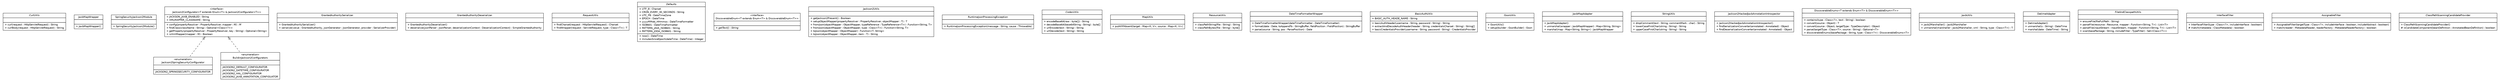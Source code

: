 #!/usr/local/bin/dot
#
# Class diagram 
# Generated by UMLGraph version R5_6-24-gf6e263 (http://www.umlgraph.org/)
#

digraph G {
	edge [fontname="Helvetica",fontsize=10,labelfontname="Helvetica",labelfontsize=10];
	node [fontname="Helvetica",fontsize=10,shape=plaintext];
	nodesep=0.25;
	ranksep=0.5;
	// cn.home1.oss.lib.common.CurlUtils
	c0 [label=<<table title="cn.home1.oss.lib.common.CurlUtils" border="0" cellborder="1" cellspacing="0" cellpadding="2" port="p" href="./CurlUtils.html">
		<tr><td><table border="0" cellspacing="0" cellpadding="1">
<tr><td align="center" balign="center"><font face="Helvetica-Oblique"> CurlUtils </font></td></tr>
		</table></td></tr>
		<tr><td><table border="0" cellspacing="0" cellpadding="1">
<tr><td align="left" balign="left">  </td></tr>
		</table></td></tr>
		<tr><td><table border="0" cellspacing="0" cellpadding="1">
<tr><td align="left" balign="left"> + curl(request : HttpServletRequest) : String </td></tr>
<tr><td align="left" balign="left"> + curlBody(request : HttpServletRequest) : String </td></tr>
		</table></td></tr>
		</table>>, URL="./CurlUtils.html", fontname="Helvetica", fontcolor="black", fontsize=10.0];
	// cn.home1.oss.lib.common.JaxbMapWrapper
	c1 [label=<<table title="cn.home1.oss.lib.common.JaxbMapWrapper" border="0" cellborder="1" cellspacing="0" cellpadding="2" port="p" href="./JaxbMapWrapper.html">
		<tr><td><table border="0" cellspacing="0" cellpadding="1">
<tr><td align="center" balign="center"> JaxbMapWrapper </td></tr>
		</table></td></tr>
		<tr><td><table border="0" cellspacing="0" cellpadding="1">
<tr><td align="left" balign="left">  </td></tr>
		</table></td></tr>
		<tr><td><table border="0" cellspacing="0" cellpadding="1">
<tr><td align="left" balign="left"> + JaxbMapWrapper() </td></tr>
		</table></td></tr>
		</table>>, URL="./JaxbMapWrapper.html", fontname="Helvetica", fontcolor="black", fontsize=10.0];
	// cn.home1.oss.lib.common.SpringSecurityJackson2Module
	c2 [label=<<table title="cn.home1.oss.lib.common.SpringSecurityJackson2Module" border="0" cellborder="1" cellspacing="0" cellpadding="2" port="p" href="./SpringSecurityJackson2Module.html">
		<tr><td><table border="0" cellspacing="0" cellpadding="1">
<tr><td align="center" balign="center"> SpringSecurityJackson2Module </td></tr>
		</table></td></tr>
		<tr><td><table border="0" cellspacing="0" cellpadding="1">
<tr><td align="left" balign="left">  </td></tr>
		</table></td></tr>
		<tr><td><table border="0" cellspacing="0" cellpadding="1">
<tr><td align="left" balign="left"> + SpringSecurityJackson2Module() </td></tr>
		</table></td></tr>
		</table>>, URL="./SpringSecurityJackson2Module.html", fontname="Helvetica", fontcolor="black", fontsize=10.0];
	// cn.home1.oss.lib.common.SpringSecurityJackson2Module.Jackson2SpringSecurityConfigurator
	c3 [label=<<table title="cn.home1.oss.lib.common.SpringSecurityJackson2Module.Jackson2SpringSecurityConfigurator" border="0" cellborder="1" cellspacing="0" cellpadding="2" port="p" href="./SpringSecurityJackson2Module.Jackson2SpringSecurityConfigurator.html">
		<tr><td><table border="0" cellspacing="0" cellpadding="1">
<tr><td align="center" balign="center"> &#171;enumeration&#187; </td></tr>
<tr><td align="center" balign="center"> Jackson2SpringSecurityConfigurator </td></tr>
		</table></td></tr>
		<tr><td><table border="0" cellspacing="0" cellpadding="1">
<tr><td align="left" balign="left">  </td></tr>
		</table></td></tr>
		<tr><td><table border="0" cellspacing="0" cellpadding="1">
<tr><td align="left" balign="left"> JACKSON2_SPRINGSECURITY_CONFIGURATOR </td></tr>
		</table></td></tr>
		</table>>, URL="./SpringSecurityJackson2Module.Jackson2SpringSecurityConfigurator.html", fontname="Helvetica", fontcolor="black", fontsize=10.0];
	// cn.home1.oss.lib.common.SpringSecurityJackson2Module.GrantedAuthoritySerializer
	c4 [label=<<table title="cn.home1.oss.lib.common.SpringSecurityJackson2Module.GrantedAuthoritySerializer" border="0" cellborder="1" cellspacing="0" cellpadding="2" port="p" href="./SpringSecurityJackson2Module.GrantedAuthoritySerializer.html">
		<tr><td><table border="0" cellspacing="0" cellpadding="1">
<tr><td align="center" balign="center"> GrantedAuthoritySerializer </td></tr>
		</table></td></tr>
		<tr><td><table border="0" cellspacing="0" cellpadding="1">
<tr><td align="left" balign="left">  </td></tr>
		</table></td></tr>
		<tr><td><table border="0" cellspacing="0" cellpadding="1">
<tr><td align="left" balign="left"> + GrantedAuthoritySerializer() </td></tr>
<tr><td align="left" balign="left"> + serialize(value : GrantedAuthority, jsonGenerator : JsonGenerator, provider : SerializerProvider) </td></tr>
		</table></td></tr>
		</table>>, URL="./SpringSecurityJackson2Module.GrantedAuthoritySerializer.html", fontname="Helvetica", fontcolor="black", fontsize=10.0];
	// cn.home1.oss.lib.common.SpringSecurityJackson2Module.GrantedAuthorityDeserializer
	c5 [label=<<table title="cn.home1.oss.lib.common.SpringSecurityJackson2Module.GrantedAuthorityDeserializer" border="0" cellborder="1" cellspacing="0" cellpadding="2" port="p" href="./SpringSecurityJackson2Module.GrantedAuthorityDeserializer.html">
		<tr><td><table border="0" cellspacing="0" cellpadding="1">
<tr><td align="center" balign="center"> GrantedAuthorityDeserializer </td></tr>
		</table></td></tr>
		<tr><td><table border="0" cellspacing="0" cellpadding="1">
<tr><td align="left" balign="left">  </td></tr>
		</table></td></tr>
		<tr><td><table border="0" cellspacing="0" cellpadding="1">
<tr><td align="left" balign="left"> + GrantedAuthorityDeserializer() </td></tr>
<tr><td align="left" balign="left"> + deserialize(jsonParser : JsonParser, deserializationContext : DeserializationContext) : SimpleGrantedAuthority </td></tr>
		</table></td></tr>
		</table>>, URL="./SpringSecurityJackson2Module.GrantedAuthorityDeserializer.html", fontname="Helvetica", fontcolor="black", fontsize=10.0];
	// cn.home1.oss.lib.common.RequestUtlis
	c6 [label=<<table title="cn.home1.oss.lib.common.RequestUtlis" border="0" cellborder="1" cellspacing="0" cellpadding="2" port="p" href="./RequestUtlis.html">
		<tr><td><table border="0" cellspacing="0" cellpadding="1">
<tr><td align="center" balign="center"><font face="Helvetica-Oblique"> RequestUtlis </font></td></tr>
		</table></td></tr>
		<tr><td><table border="0" cellspacing="0" cellpadding="1">
<tr><td align="left" balign="left">  </td></tr>
		</table></td></tr>
		<tr><td><table border="0" cellspacing="0" cellpadding="1">
<tr><td align="left" balign="left"> + findCharset(request : HttpServletRequest) : Charset </td></tr>
<tr><td align="left" balign="left"> + findWrapper(request : ServletRequest, type : Class&lt;T&gt;) : T </td></tr>
		</table></td></tr>
		</table>>, URL="./RequestUtlis.html", fontname="Helvetica", fontcolor="black", fontsize=10.0];
	// cn.home1.oss.lib.common.Defaults
	c7 [label=<<table title="cn.home1.oss.lib.common.Defaults" border="0" cellborder="1" cellspacing="0" cellpadding="2" port="p" href="./Defaults.html">
		<tr><td><table border="0" cellspacing="0" cellpadding="1">
<tr><td align="center" balign="center"><font face="Helvetica-Oblique"> Defaults </font></td></tr>
		</table></td></tr>
		<tr><td><table border="0" cellspacing="0" cellpadding="1">
<tr><td align="left" balign="left"> + UTF_8 : Charset </td></tr>
<tr><td align="left" balign="left"> + CRON_EVERY_30_SECONDS : String </td></tr>
<tr><td align="left" balign="left"> + UTC_P8 : DateTimeZone </td></tr>
<tr><td align="left" balign="left"> + EPOCH : DateTime </td></tr>
<tr><td align="left" balign="left"> + yyyyMMdd_HHmmss : DateTimeFormatter </td></tr>
<tr><td align="left" balign="left"> + ISO8601 : DateTimeFormatter </td></tr>
<tr><td align="left" balign="left"> + PATTERN_JAVA_ISO8601 : String </td></tr>
<tr><td align="left" balign="left"> + PATTERN_JODA_ISO8601 : String </td></tr>
		</table></td></tr>
		<tr><td><table border="0" cellspacing="0" cellpadding="1">
<tr><td align="left" balign="left"> + now() : DateTime </td></tr>
<tr><td align="left" balign="left"> + minutesSinceEpoch(dateTime : DateTime) : Integer </td></tr>
		</table></td></tr>
		</table>>, URL="./Defaults.html", fontname="Helvetica", fontcolor="black", fontsize=10.0];
	// cn.home1.oss.lib.common.DiscoverableEnum<T extends java.lang.Enum<T> & cn.home1.oss.lib.common.DiscoverableEnum<T>>
	c8 [label=<<table title="cn.home1.oss.lib.common.DiscoverableEnum" border="0" cellborder="1" cellspacing="0" cellpadding="2" port="p" href="./DiscoverableEnum.html">
		<tr><td><table border="0" cellspacing="0" cellpadding="1">
<tr><td align="center" balign="center"> &#171;interface&#187; </td></tr>
<tr><td align="center" balign="center"> DiscoverableEnum&lt;T extends Enum&lt;T&gt; &amp; DiscoverableEnum&lt;T&gt;&gt; </td></tr>
		</table></td></tr>
		<tr><td><table border="0" cellspacing="0" cellpadding="1">
<tr><td align="left" balign="left">  </td></tr>
		</table></td></tr>
		<tr><td><table border="0" cellspacing="0" cellpadding="1">
<tr><td align="left" balign="left"><font face="Helvetica-Oblique" point-size="10.0"> + getText() : String </font></td></tr>
		</table></td></tr>
		</table>>, URL="./DiscoverableEnum.html", fontname="Helvetica", fontcolor="black", fontsize=10.0];
	// cn.home1.oss.lib.common.Jackson2Utils
	c9 [label=<<table title="cn.home1.oss.lib.common.Jackson2Utils" border="0" cellborder="1" cellspacing="0" cellpadding="2" port="p" href="./Jackson2Utils.html">
		<tr><td><table border="0" cellspacing="0" cellpadding="1">
<tr><td align="center" balign="center"> Jackson2Utils </td></tr>
		</table></td></tr>
		<tr><td><table border="0" cellspacing="0" cellpadding="1">
<tr><td align="left" balign="left">  </td></tr>
		</table></td></tr>
		<tr><td><table border="0" cellspacing="0" cellpadding="1">
<tr><td align="left" balign="left"> + getJackson2Present() : Boolean </td></tr>
<tr><td align="left" balign="left"> + setupObjectMapper(propertyResolver : PropertyResolver, objectMapper : T) : T </td></tr>
<tr><td align="left" balign="left"> + fromJson(objectMapper : ObjectMapper, typeReference : TypeReference&lt;T&gt;) : Function&lt;String, T&gt; </td></tr>
<tr><td align="left" balign="left"> + fromJson(objectMapper : ObjectMapper, type : Class&lt;T&gt;) : Function&lt;String, T&gt; </td></tr>
<tr><td align="left" balign="left"> + toJson(objectMapper : ObjectMapper) : Function&lt;T, String&gt; </td></tr>
<tr><td align="left" balign="left"> + toJson(objectMapper : ObjectMapper, item : T) : String </td></tr>
		</table></td></tr>
		</table>>, URL="./Jackson2Utils.html", fontname="Helvetica", fontcolor="black", fontsize=10.0];
	// cn.home1.oss.lib.common.Jackson2Utils.RuntimeJsonProcessingException
	c10 [label=<<table title="cn.home1.oss.lib.common.Jackson2Utils.RuntimeJsonProcessingException" border="0" cellborder="1" cellspacing="0" cellpadding="2" port="p" href="./Jackson2Utils.RuntimeJsonProcessingException.html">
		<tr><td><table border="0" cellspacing="0" cellpadding="1">
<tr><td align="center" balign="center"> RuntimeJsonProcessingException </td></tr>
		</table></td></tr>
		<tr><td><table border="0" cellspacing="0" cellpadding="1">
<tr><td align="left" balign="left">  </td></tr>
		</table></td></tr>
		<tr><td><table border="0" cellspacing="0" cellpadding="1">
<tr><td align="left" balign="left"> + RuntimeJsonProcessingException(message : String, cause : Throwable) </td></tr>
		</table></td></tr>
		</table>>, URL="./Jackson2Utils.RuntimeJsonProcessingException.html", fontname="Helvetica", fontcolor="black", fontsize=10.0];
	// cn.home1.oss.lib.common.CodecUtils
	c11 [label=<<table title="cn.home1.oss.lib.common.CodecUtils" border="0" cellborder="1" cellspacing="0" cellpadding="2" port="p" href="./CodecUtils.html">
		<tr><td><table border="0" cellspacing="0" cellpadding="1">
<tr><td align="center" balign="center"><font face="Helvetica-Oblique"> CodecUtils </font></td></tr>
		</table></td></tr>
		<tr><td><table border="0" cellspacing="0" cellpadding="1">
<tr><td align="left" balign="left">  </td></tr>
		</table></td></tr>
		<tr><td><table border="0" cellspacing="0" cellpadding="1">
<tr><td align="left" balign="left"> + encodeBase64(raw : byte[]) : String </td></tr>
<tr><td align="left" balign="left"> + decodeBase64(base64String : String) : byte[] </td></tr>
<tr><td align="left" balign="left"> + urlEncode(text : String) : String </td></tr>
<tr><td align="left" balign="left"> + urlDecode(text : String) : String </td></tr>
		</table></td></tr>
		</table>>, URL="./CodecUtils.html", fontname="Helvetica", fontcolor="black", fontsize=10.0];
	// cn.home1.oss.lib.common.MapUtils
	c12 [label=<<table title="cn.home1.oss.lib.common.MapUtils" border="0" cellborder="1" cellspacing="0" cellpadding="2" port="p" href="./MapUtils.html">
		<tr><td><table border="0" cellspacing="0" cellpadding="1">
<tr><td align="center" balign="center"> MapUtils </td></tr>
		</table></td></tr>
		<tr><td><table border="0" cellspacing="0" cellpadding="1">
<tr><td align="left" balign="left">  </td></tr>
		</table></td></tr>
		<tr><td><table border="0" cellspacing="0" cellpadding="1">
<tr><td align="left" balign="left"> + putAllIfAbsent(target : Map&lt;K, V&gt;, source : Map&lt;K, V&gt;) </td></tr>
		</table></td></tr>
		</table>>, URL="./MapUtils.html", fontname="Helvetica", fontcolor="black", fontsize=10.0];
	// cn.home1.oss.lib.common.ResourceUtils
	c13 [label=<<table title="cn.home1.oss.lib.common.ResourceUtils" border="0" cellborder="1" cellspacing="0" cellpadding="2" port="p" href="./ResourceUtils.html">
		<tr><td><table border="0" cellspacing="0" cellpadding="1">
<tr><td align="center" balign="center"> ResourceUtils </td></tr>
		</table></td></tr>
		<tr><td><table border="0" cellspacing="0" cellpadding="1">
<tr><td align="left" balign="left">  </td></tr>
		</table></td></tr>
		<tr><td><table border="0" cellspacing="0" cellpadding="1">
<tr><td align="left" balign="left"> + classPathString(file : String) : String </td></tr>
<tr><td align="left" balign="left"> + classPathBytes(file : String) : byte[] </td></tr>
		</table></td></tr>
		</table>>, URL="./ResourceUtils.html", fontname="Helvetica", fontcolor="black", fontsize=10.0];
	// cn.home1.oss.lib.common.DateTimeFormatterWrapper
	c14 [label=<<table title="cn.home1.oss.lib.common.DateTimeFormatterWrapper" border="0" cellborder="1" cellspacing="0" cellpadding="2" port="p" href="./DateTimeFormatterWrapper.html">
		<tr><td><table border="0" cellspacing="0" cellpadding="1">
<tr><td align="center" balign="center"> DateTimeFormatterWrapper </td></tr>
		</table></td></tr>
		<tr><td><table border="0" cellspacing="0" cellpadding="1">
<tr><td align="left" balign="left">  </td></tr>
		</table></td></tr>
		<tr><td><table border="0" cellspacing="0" cellpadding="1">
<tr><td align="left" balign="left"> + DateTimeFormatterWrapper(dateTimeFormatter : DateTimeFormatter) </td></tr>
<tr><td align="left" balign="left"> + format(date : Date, toAppendTo : StringBuffer, fieldPosition : FieldPosition) : StringBuffer </td></tr>
<tr><td align="left" balign="left"> + parse(source : String, pos : ParsePosition) : Date </td></tr>
		</table></td></tr>
		</table>>, URL="./DateTimeFormatterWrapper.html", fontname="Helvetica", fontcolor="black", fontsize=10.0];
	// cn.home1.oss.lib.common.BasicAuthUtils
	c15 [label=<<table title="cn.home1.oss.lib.common.BasicAuthUtils" border="0" cellborder="1" cellspacing="0" cellpadding="2" port="p" href="./BasicAuthUtils.html">
		<tr><td><table border="0" cellspacing="0" cellpadding="1">
<tr><td align="center" balign="center"><font face="Helvetica-Oblique"> BasicAuthUtils </font></td></tr>
		</table></td></tr>
		<tr><td><table border="0" cellspacing="0" cellpadding="1">
<tr><td align="left" balign="left"> + BASIC_AUTH_HEADE_NAME : String </td></tr>
		</table></td></tr>
		<tr><td><table border="0" cellspacing="0" cellpadding="1">
<tr><td align="left" balign="left"> + basicAuthHeader(username : String, password : String) : String </td></tr>
<tr><td align="left" balign="left"> + extractAndDecodeAuthHeader(header : String, credentialsCharset : String) : String[] </td></tr>
<tr><td align="left" balign="left"> + basicCredentialsProvider(username : String, password : String) : CredentialsProvider </td></tr>
		</table></td></tr>
		</table>>, URL="./BasicAuthUtils.html", fontname="Helvetica", fontcolor="black", fontsize=10.0];
	// cn.home1.oss.lib.common.GsonUtils
	c16 [label=<<table title="cn.home1.oss.lib.common.GsonUtils" border="0" cellborder="1" cellspacing="0" cellpadding="2" port="p" href="./GsonUtils.html">
		<tr><td><table border="0" cellspacing="0" cellpadding="1">
<tr><td align="center" balign="center"> GsonUtils </td></tr>
		</table></td></tr>
		<tr><td><table border="0" cellspacing="0" cellpadding="1">
<tr><td align="left" balign="left">  </td></tr>
		</table></td></tr>
		<tr><td><table border="0" cellspacing="0" cellpadding="1">
<tr><td align="left" balign="left"> + GsonUtils() </td></tr>
<tr><td align="left" balign="left"> + setup(builder : GsonBuilder) : Gson </td></tr>
		</table></td></tr>
		</table>>, URL="./GsonUtils.html", fontname="Helvetica", fontcolor="black", fontsize=10.0];
	// cn.home1.oss.lib.common.JaxbMapAdapter
	c17 [label=<<table title="cn.home1.oss.lib.common.JaxbMapAdapter" border="0" cellborder="1" cellspacing="0" cellpadding="2" port="p" href="./JaxbMapAdapter.html">
		<tr><td><table border="0" cellspacing="0" cellpadding="1">
<tr><td align="center" balign="center"> JaxbMapAdapter </td></tr>
		</table></td></tr>
		<tr><td><table border="0" cellspacing="0" cellpadding="1">
<tr><td align="left" balign="left">  </td></tr>
		</table></td></tr>
		<tr><td><table border="0" cellspacing="0" cellpadding="1">
<tr><td align="left" balign="left"> + JaxbMapAdapter() </td></tr>
<tr><td align="left" balign="left"> + unmarshal(wrapper : JaxbMapWrapper) : Map&lt;String, String&gt; </td></tr>
<tr><td align="left" balign="left"> + marshal(map : Map&lt;String, String&gt;) : JaxbMapWrapper </td></tr>
		</table></td></tr>
		</table>>, URL="./JaxbMapAdapter.html", fontname="Helvetica", fontcolor="black", fontsize=10.0];
	// cn.home1.oss.lib.common.StringUtils
	c18 [label=<<table title="cn.home1.oss.lib.common.StringUtils" border="0" cellborder="1" cellspacing="0" cellpadding="2" port="p" href="./StringUtils.html">
		<tr><td><table border="0" cellspacing="0" cellpadding="1">
<tr><td align="center" balign="center"> StringUtils </td></tr>
		</table></td></tr>
		<tr><td><table border="0" cellspacing="0" cellpadding="1">
<tr><td align="left" balign="left">  </td></tr>
		</table></td></tr>
		<tr><td><table border="0" cellspacing="0" cellpadding="1">
<tr><td align="left" balign="left"> + dropComment(text : String, commentMark : char) : String </td></tr>
<tr><td align="left" balign="left"> + lowerCaseFirstChar(string : String) : String </td></tr>
<tr><td align="left" balign="left"> + upperCaseFirstChar(string : String) : String </td></tr>
		</table></td></tr>
		</table>>, URL="./StringUtils.html", fontname="Helvetica", fontcolor="black", fontsize=10.0];
	// cn.home1.oss.lib.common.Jackson2HackedJaxbAnnotationIntrospector
	c19 [label=<<table title="cn.home1.oss.lib.common.Jackson2HackedJaxbAnnotationIntrospector" border="0" cellborder="1" cellspacing="0" cellpadding="2" port="p" href="./Jackson2HackedJaxbAnnotationIntrospector.html">
		<tr><td><table border="0" cellspacing="0" cellpadding="1">
<tr><td align="center" balign="center"> Jackson2HackedJaxbAnnotationIntrospector </td></tr>
		</table></td></tr>
		<tr><td><table border="0" cellspacing="0" cellpadding="1">
<tr><td align="left" balign="left">  </td></tr>
		</table></td></tr>
		<tr><td><table border="0" cellspacing="0" cellpadding="1">
<tr><td align="left" balign="left"> + Jackson2HackedJaxbAnnotationIntrospector() </td></tr>
<tr><td align="left" balign="left"> + findSerializationConverter(annotated : Annotated) : Object </td></tr>
<tr><td align="left" balign="left"> + findDeserializationConverter(annotated : Annotated) : Object </td></tr>
		</table></td></tr>
		</table>>, URL="./Jackson2HackedJaxbAnnotationIntrospector.html", fontname="Helvetica", fontcolor="black", fontsize=10.0];
	// cn.home1.oss.lib.common.DiscoverableEnums<T extends java.lang.Enum<T> & cn.home1.oss.lib.common.DiscoverableEnum<T>>
	c20 [label=<<table title="cn.home1.oss.lib.common.DiscoverableEnums" border="0" cellborder="1" cellspacing="0" cellpadding="2" port="p" href="./DiscoverableEnums.html">
		<tr><td><table border="0" cellspacing="0" cellpadding="1">
<tr><td align="center" balign="center"> DiscoverableEnums&lt;T extends Enum&lt;T&gt; &amp; DiscoverableEnum&lt;T&gt;&gt; </td></tr>
		</table></td></tr>
		<tr><td><table border="0" cellspacing="0" cellpadding="1">
<tr><td align="left" balign="left">  </td></tr>
		</table></td></tr>
		<tr><td><table border="0" cellspacing="0" cellpadding="1">
<tr><td align="left" balign="left"> + contains(type : Class&lt;?&gt;, text : String) : boolean </td></tr>
<tr><td align="left" balign="left"> + convert(source : Object) : T </td></tr>
<tr><td align="left" balign="left"> + convert(source : Object, targetType : TypeDescriptor) : Object </td></tr>
<tr><td align="left" balign="left"> + parse(targetType : Class&lt;T&gt;, source : String) : Optional&lt;T&gt; </td></tr>
<tr><td align="left" balign="left"> + discoverableEnums(basePackage : String, type : Class&lt;?&gt;) : DiscoverableEnums&lt;T&gt; </td></tr>
		</table></td></tr>
		</table>>, URL="./DiscoverableEnums.html", fontname="Helvetica", fontcolor="black", fontsize=10.0];
	// cn.home1.oss.lib.common.Jackson2Configurator<T extends java.lang.Enum<T> & cn.home1.oss.lib.common.Jackson2Configurator<T>>
	c21 [label=<<table title="cn.home1.oss.lib.common.Jackson2Configurator" border="0" cellborder="1" cellspacing="0" cellpadding="2" port="p" href="./Jackson2Configurator.html">
		<tr><td><table border="0" cellspacing="0" cellpadding="1">
<tr><td align="center" balign="center"> &#171;interface&#187; </td></tr>
<tr><td align="center" balign="center"> Jackson2Configurator&lt;T extends Enum&lt;T&gt; &amp; Jackson2Configurator&lt;T&gt;&gt; </td></tr>
		</table></td></tr>
		<tr><td><table border="0" cellspacing="0" cellpadding="1">
<tr><td align="left" balign="left"> + JACKSON_JAXB_ENABLED : String </td></tr>
<tr><td align="left" balign="left"> + XMLMAPPER_CLASSNAME : String </td></tr>
		</table></td></tr>
		<tr><td><table border="0" cellspacing="0" cellpadding="1">
<tr><td align="left" balign="left"><font face="Helvetica-Oblique" point-size="10.0"> + config(propertyResolver : PropertyResolver, mapper : M) : M </font></td></tr>
<tr><td align="left" balign="left"> + findClass(className : String) : Optional&lt;Class&lt;?&gt;&gt; </td></tr>
<tr><td align="left" balign="left"> + getProperty(propertyResolver : PropertyResolver, key : String) : Optional&lt;String&gt; </td></tr>
<tr><td align="left" balign="left"> + isXmlMapper(mapper : M) : Boolean </td></tr>
		</table></td></tr>
		</table>>, URL="./Jackson2Configurator.html", fontname="Helvetica", fontcolor="black", fontsize=10.0];
	// cn.home1.oss.lib.common.Jackson2Configurator.BuildinJackson2Configurators
	c22 [label=<<table title="cn.home1.oss.lib.common.Jackson2Configurator.BuildinJackson2Configurators" border="0" cellborder="1" cellspacing="0" cellpadding="2" port="p" href="./Jackson2Configurator.BuildinJackson2Configurators.html">
		<tr><td><table border="0" cellspacing="0" cellpadding="1">
<tr><td align="center" balign="center"> &#171;enumeration&#187; </td></tr>
<tr><td align="center" balign="center"> BuildinJackson2Configurators </td></tr>
		</table></td></tr>
		<tr><td><table border="0" cellspacing="0" cellpadding="1">
<tr><td align="left" balign="left">  </td></tr>
		</table></td></tr>
		<tr><td><table border="0" cellspacing="0" cellpadding="1">
<tr><td align="left" balign="left"> JACKSON2_DEFAULT_CONFIGURATOR </td></tr>
<tr><td align="left" balign="left"> JACKSON2_DATETIME_CONFIGURATOR </td></tr>
<tr><td align="left" balign="left"> JACKSON2_HAL_CONFIGURATOR </td></tr>
<tr><td align="left" balign="left"> JACKSON2_JAXB_ANNOTATION_CONFIGUATOR </td></tr>
		</table></td></tr>
		</table>>, URL="./Jackson2Configurator.BuildinJackson2Configurators.html", fontname="Helvetica", fontcolor="black", fontsize=10.0];
	// cn.home1.oss.lib.common.JaxbUtils
	c23 [label=<<table title="cn.home1.oss.lib.common.JaxbUtils" border="0" cellborder="1" cellspacing="0" cellpadding="2" port="p" href="./JaxbUtils.html">
		<tr><td><table border="0" cellspacing="0" cellpadding="1">
<tr><td align="center" balign="center"> JaxbUtils </td></tr>
		</table></td></tr>
		<tr><td><table border="0" cellspacing="0" cellpadding="1">
<tr><td align="left" balign="left">  </td></tr>
		</table></td></tr>
		<tr><td><table border="0" cellspacing="0" cellpadding="1">
<tr><td align="left" balign="left"> + jaxb2Marshaller() : Jaxb2Marshaller </td></tr>
<tr><td align="left" balign="left"> + unmarshal(marshaller : Jaxb2Marshaller, xml : String, type : Class&lt;T&gt;) : T </td></tr>
		</table></td></tr>
		</table>>, URL="./JaxbUtils.html", fontname="Helvetica", fontcolor="black", fontsize=10.0];
	// cn.home1.oss.lib.common.JaxbUtils.DatimeAdapter
	c24 [label=<<table title="cn.home1.oss.lib.common.JaxbUtils.DatimeAdapter" border="0" cellborder="1" cellspacing="0" cellpadding="2" port="p" href="./JaxbUtils.DatimeAdapter.html">
		<tr><td><table border="0" cellspacing="0" cellpadding="1">
<tr><td align="center" balign="center"> DatimeAdapter </td></tr>
		</table></td></tr>
		<tr><td><table border="0" cellspacing="0" cellpadding="1">
<tr><td align="left" balign="left">  </td></tr>
		</table></td></tr>
		<tr><td><table border="0" cellspacing="0" cellpadding="1">
<tr><td align="left" balign="left"> + DatimeAdapter() </td></tr>
<tr><td align="left" balign="left"> + unmarshal(s : String) : DateTime </td></tr>
<tr><td align="left" balign="left"> + marshal(date : DateTime) : String </td></tr>
		</table></td></tr>
		</table>>, URL="./JaxbUtils.DatimeAdapter.html", fontname="Helvetica", fontcolor="black", fontsize=10.0];
	// cn.home1.oss.lib.common.FileAndClasspathUtils
	c25 [label=<<table title="cn.home1.oss.lib.common.FileAndClasspathUtils" border="0" cellborder="1" cellspacing="0" cellpadding="2" port="p" href="./FileAndClasspathUtils.html">
		<tr><td><table border="0" cellspacing="0" cellpadding="1">
<tr><td align="center" balign="center"> FileAndClasspathUtils </td></tr>
		</table></td></tr>
		<tr><td><table border="0" cellspacing="0" cellpadding="1">
<tr><td align="left" balign="left">  </td></tr>
		</table></td></tr>
		<tr><td><table border="0" cellspacing="0" cellpadding="1">
<tr><td align="left" balign="left"> + ensureFile(fileFullPath : String) </td></tr>
<tr><td align="left" balign="left"> + parseFile(resource : Resource, mapper : Function&lt;String, T&gt;) : List&lt;T&gt; </td></tr>
<tr><td align="left" balign="left"> + parseFile(inputStream : InputStream, mapper : Function&lt;String, T&gt;) : List&lt;T&gt; </td></tr>
<tr><td align="left" balign="left"> + scan(basePackage : String, includeFilter : TypeFilter) : Set&lt;Class&lt;T&gt;&gt; </td></tr>
		</table></td></tr>
		</table>>, URL="./FileAndClasspathUtils.html", fontname="Helvetica", fontcolor="black", fontsize=10.0];
	// cn.home1.oss.lib.common.FileAndClasspathUtils.InterfaceFilter
	c26 [label=<<table title="cn.home1.oss.lib.common.FileAndClasspathUtils.InterfaceFilter" border="0" cellborder="1" cellspacing="0" cellpadding="2" port="p" href="./FileAndClasspathUtils.InterfaceFilter.html">
		<tr><td><table border="0" cellspacing="0" cellpadding="1">
<tr><td align="center" balign="center"> InterfaceFilter </td></tr>
		</table></td></tr>
		<tr><td><table border="0" cellspacing="0" cellpadding="1">
<tr><td align="left" balign="left">  </td></tr>
		</table></td></tr>
		<tr><td><table border="0" cellspacing="0" cellpadding="1">
<tr><td align="left" balign="left"> + InterfaceFilter(type : Class&lt;?&gt;, includeInterface : boolean) </td></tr>
<tr><td align="left" balign="left"> # match(metadata : ClassMetadata) : boolean </td></tr>
		</table></td></tr>
		</table>>, URL="./FileAndClasspathUtils.InterfaceFilter.html", fontname="Helvetica", fontcolor="black", fontsize=10.0];
	// cn.home1.oss.lib.common.FileAndClasspathUtils.AssignableFilter
	c27 [label=<<table title="cn.home1.oss.lib.common.FileAndClasspathUtils.AssignableFilter" border="0" cellborder="1" cellspacing="0" cellpadding="2" port="p" href="./FileAndClasspathUtils.AssignableFilter.html">
		<tr><td><table border="0" cellspacing="0" cellpadding="1">
<tr><td align="center" balign="center"> AssignableFilter </td></tr>
		</table></td></tr>
		<tr><td><table border="0" cellspacing="0" cellpadding="1">
<tr><td align="left" balign="left">  </td></tr>
		</table></td></tr>
		<tr><td><table border="0" cellspacing="0" cellpadding="1">
<tr><td align="left" balign="left"> + AssignableFilter(targetType : Class&lt;?&gt;, includeInterface : boolean, includeAbstract : boolean) </td></tr>
<tr><td align="left" balign="left"> + match(reader : MetadataReader, readerFactory : MetadataReaderFactory) : boolean </td></tr>
		</table></td></tr>
		</table>>, URL="./FileAndClasspathUtils.AssignableFilter.html", fontname="Helvetica", fontcolor="black", fontsize=10.0];
	// cn.home1.oss.lib.common.FileAndClasspathUtils.ClassPathScanningCandidateProvider
	c28 [label=<<table title="cn.home1.oss.lib.common.FileAndClasspathUtils.ClassPathScanningCandidateProvider" border="0" cellborder="1" cellspacing="0" cellpadding="2" port="p" href="./FileAndClasspathUtils.ClassPathScanningCandidateProvider.html">
		<tr><td><table border="0" cellspacing="0" cellpadding="1">
<tr><td align="center" balign="center"> ClassPathScanningCandidateProvider </td></tr>
		</table></td></tr>
		<tr><td><table border="0" cellspacing="0" cellpadding="1">
<tr><td align="left" balign="left">  </td></tr>
		</table></td></tr>
		<tr><td><table border="0" cellspacing="0" cellpadding="1">
<tr><td align="left" balign="left"> + ClassPathScanningCandidateProvider() </td></tr>
<tr><td align="left" balign="left"> # isCandidateComponent(beanDefinition : AnnotatedBeanDefinition) : boolean </td></tr>
		</table></td></tr>
		</table>>, URL="./FileAndClasspathUtils.ClassPathScanningCandidateProvider.html", fontname="Helvetica", fontcolor="black", fontsize=10.0];
	//cn.home1.oss.lib.common.SpringSecurityJackson2Module.Jackson2SpringSecurityConfigurator implements cn.home1.oss.lib.common.Jackson2Configurator<T extends java.lang.Enum<T> & cn.home1.oss.lib.common.Jackson2Configurator<T>>
	c21:p -> c3:p [dir=back,arrowtail=empty,style=dashed];
	//cn.home1.oss.lib.common.Jackson2Configurator.BuildinJackson2Configurators implements cn.home1.oss.lib.common.Jackson2Configurator<T extends java.lang.Enum<T> & cn.home1.oss.lib.common.Jackson2Configurator<T>>
	c21:p -> c22:p [dir=back,arrowtail=empty,style=dashed];
}

